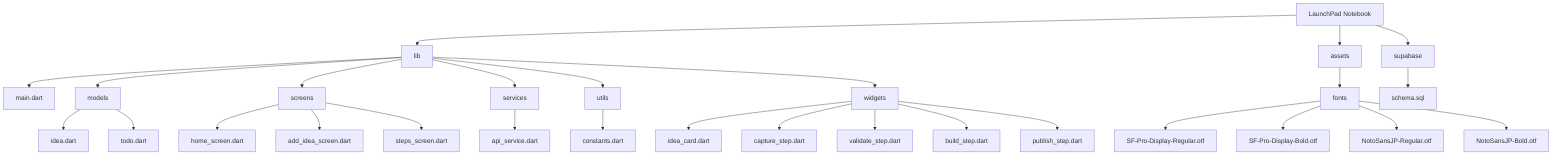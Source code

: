 graph TD
    A[LaunchPad Notebook] --> B[lib]
    A --> C[assets]
    A --> D[supabase]
    
    B --> B1[main.dart]
    B --> B2[models]
    B --> B3[screens]
    B --> B4[services]
    B --> B5[utils]
    B --> B6[widgets]
    
    B2 --> B2_1[idea.dart]
    B2 --> B2_2[todo.dart]
    
    B3 --> B3_1[home_screen.dart]
    B3 --> B3_2[add_idea_screen.dart]
    B3 --> B3_3[steps_screen.dart]
    
    B4 --> B4_1[api_service.dart]
    
    B5 --> B5_1[constants.dart]
    
    B6 --> B6_1[idea_card.dart]
    B6 --> B6_2[capture_step.dart]
    B6 --> B6_3[validate_step.dart]
    B6 --> B6_4[build_step.dart]
    B6 --> B6_5[publish_step.dart]
    
    C --> C1[fonts]
    C1 --> C1_1[SF-Pro-Display-Regular.otf]
    C1 --> C1_2[SF-Pro-Display-Bold.otf]
    C1 --> C1_3[NotoSansJP-Regular.otf]
    C1 --> C1_4[NotoSansJP-Bold.otf]
    
    D --> D1[schema.sql]